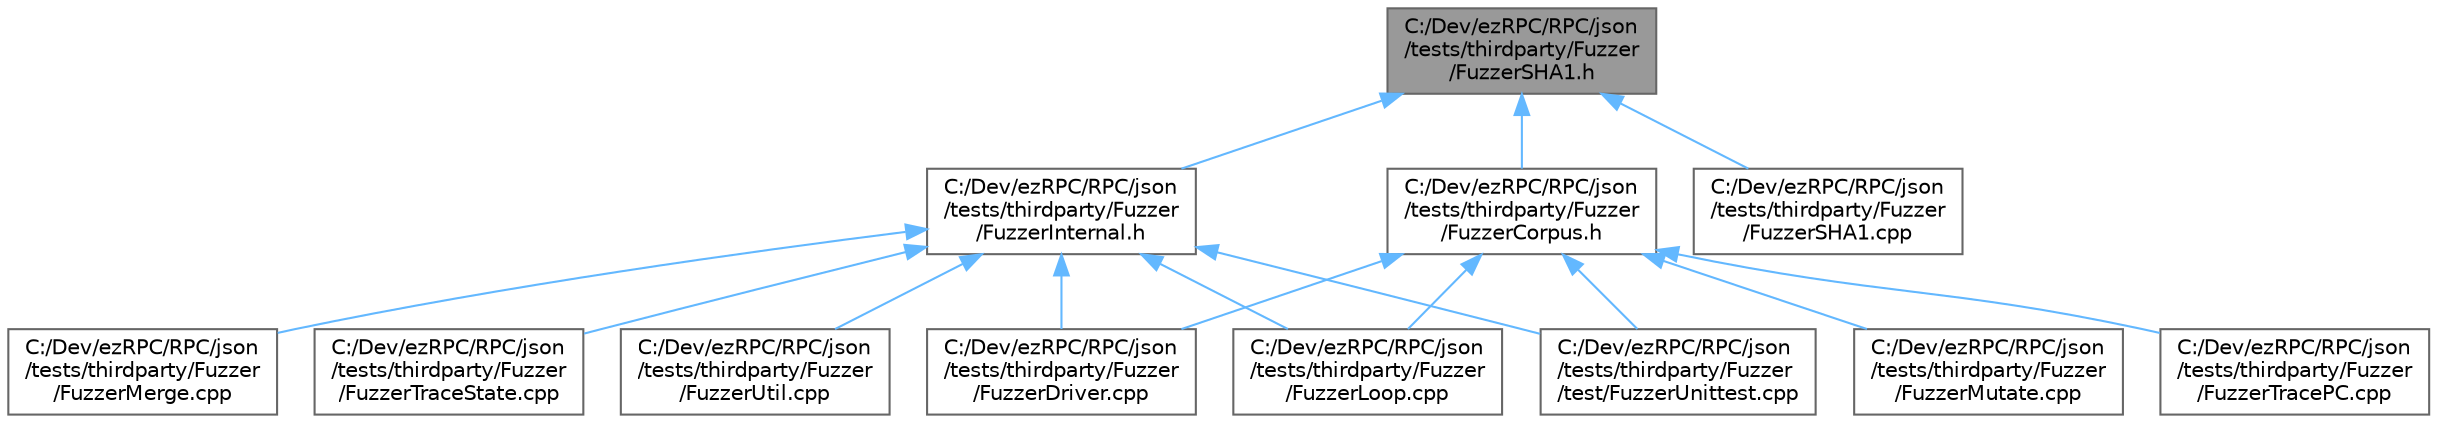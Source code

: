 digraph "C:/Dev/ezRPC/RPC/json/tests/thirdparty/Fuzzer/FuzzerSHA1.h"
{
 // LATEX_PDF_SIZE
  bgcolor="transparent";
  edge [fontname=Helvetica,fontsize=10,labelfontname=Helvetica,labelfontsize=10];
  node [fontname=Helvetica,fontsize=10,shape=box,height=0.2,width=0.4];
  Node1 [id="Node000001",label="C:/Dev/ezRPC/RPC/json\l/tests/thirdparty/Fuzzer\l/FuzzerSHA1.h",height=0.2,width=0.4,color="gray40", fillcolor="grey60", style="filled", fontcolor="black",tooltip=" "];
  Node1 -> Node2 [id="edge1_Node000001_Node000002",dir="back",color="steelblue1",style="solid",tooltip=" "];
  Node2 [id="Node000002",label="C:/Dev/ezRPC/RPC/json\l/tests/thirdparty/Fuzzer\l/FuzzerCorpus.h",height=0.2,width=0.4,color="grey40", fillcolor="white", style="filled",URL="$_fuzzer_corpus_8h.html",tooltip=" "];
  Node2 -> Node3 [id="edge2_Node000002_Node000003",dir="back",color="steelblue1",style="solid",tooltip=" "];
  Node3 [id="Node000003",label="C:/Dev/ezRPC/RPC/json\l/tests/thirdparty/Fuzzer\l/FuzzerDriver.cpp",height=0.2,width=0.4,color="grey40", fillcolor="white", style="filled",URL="$_fuzzer_driver_8cpp.html",tooltip=" "];
  Node2 -> Node4 [id="edge3_Node000002_Node000004",dir="back",color="steelblue1",style="solid",tooltip=" "];
  Node4 [id="Node000004",label="C:/Dev/ezRPC/RPC/json\l/tests/thirdparty/Fuzzer\l/FuzzerLoop.cpp",height=0.2,width=0.4,color="grey40", fillcolor="white", style="filled",URL="$_fuzzer_loop_8cpp.html",tooltip=" "];
  Node2 -> Node5 [id="edge4_Node000002_Node000005",dir="back",color="steelblue1",style="solid",tooltip=" "];
  Node5 [id="Node000005",label="C:/Dev/ezRPC/RPC/json\l/tests/thirdparty/Fuzzer\l/FuzzerMutate.cpp",height=0.2,width=0.4,color="grey40", fillcolor="white", style="filled",URL="$_fuzzer_mutate_8cpp.html",tooltip=" "];
  Node2 -> Node6 [id="edge5_Node000002_Node000006",dir="back",color="steelblue1",style="solid",tooltip=" "];
  Node6 [id="Node000006",label="C:/Dev/ezRPC/RPC/json\l/tests/thirdparty/Fuzzer\l/FuzzerTracePC.cpp",height=0.2,width=0.4,color="grey40", fillcolor="white", style="filled",URL="$_fuzzer_trace_p_c_8cpp.html",tooltip=" "];
  Node2 -> Node7 [id="edge6_Node000002_Node000007",dir="back",color="steelblue1",style="solid",tooltip=" "];
  Node7 [id="Node000007",label="C:/Dev/ezRPC/RPC/json\l/tests/thirdparty/Fuzzer\l/test/FuzzerUnittest.cpp",height=0.2,width=0.4,color="grey40", fillcolor="white", style="filled",URL="$_fuzzer_unittest_8cpp.html",tooltip=" "];
  Node1 -> Node8 [id="edge7_Node000001_Node000008",dir="back",color="steelblue1",style="solid",tooltip=" "];
  Node8 [id="Node000008",label="C:/Dev/ezRPC/RPC/json\l/tests/thirdparty/Fuzzer\l/FuzzerInternal.h",height=0.2,width=0.4,color="grey40", fillcolor="white", style="filled",URL="$_fuzzer_internal_8h.html",tooltip=" "];
  Node8 -> Node3 [id="edge8_Node000008_Node000003",dir="back",color="steelblue1",style="solid",tooltip=" "];
  Node8 -> Node4 [id="edge9_Node000008_Node000004",dir="back",color="steelblue1",style="solid",tooltip=" "];
  Node8 -> Node9 [id="edge10_Node000008_Node000009",dir="back",color="steelblue1",style="solid",tooltip=" "];
  Node9 [id="Node000009",label="C:/Dev/ezRPC/RPC/json\l/tests/thirdparty/Fuzzer\l/FuzzerMerge.cpp",height=0.2,width=0.4,color="grey40", fillcolor="white", style="filled",URL="$_fuzzer_merge_8cpp.html",tooltip=" "];
  Node8 -> Node10 [id="edge11_Node000008_Node000010",dir="back",color="steelblue1",style="solid",tooltip=" "];
  Node10 [id="Node000010",label="C:/Dev/ezRPC/RPC/json\l/tests/thirdparty/Fuzzer\l/FuzzerTraceState.cpp",height=0.2,width=0.4,color="grey40", fillcolor="white", style="filled",URL="$_fuzzer_trace_state_8cpp.html",tooltip=" "];
  Node8 -> Node11 [id="edge12_Node000008_Node000011",dir="back",color="steelblue1",style="solid",tooltip=" "];
  Node11 [id="Node000011",label="C:/Dev/ezRPC/RPC/json\l/tests/thirdparty/Fuzzer\l/FuzzerUtil.cpp",height=0.2,width=0.4,color="grey40", fillcolor="white", style="filled",URL="$_fuzzer_util_8cpp.html",tooltip=" "];
  Node8 -> Node7 [id="edge13_Node000008_Node000007",dir="back",color="steelblue1",style="solid",tooltip=" "];
  Node1 -> Node12 [id="edge14_Node000001_Node000012",dir="back",color="steelblue1",style="solid",tooltip=" "];
  Node12 [id="Node000012",label="C:/Dev/ezRPC/RPC/json\l/tests/thirdparty/Fuzzer\l/FuzzerSHA1.cpp",height=0.2,width=0.4,color="grey40", fillcolor="white", style="filled",URL="$_fuzzer_s_h_a1_8cpp.html",tooltip=" "];
}

